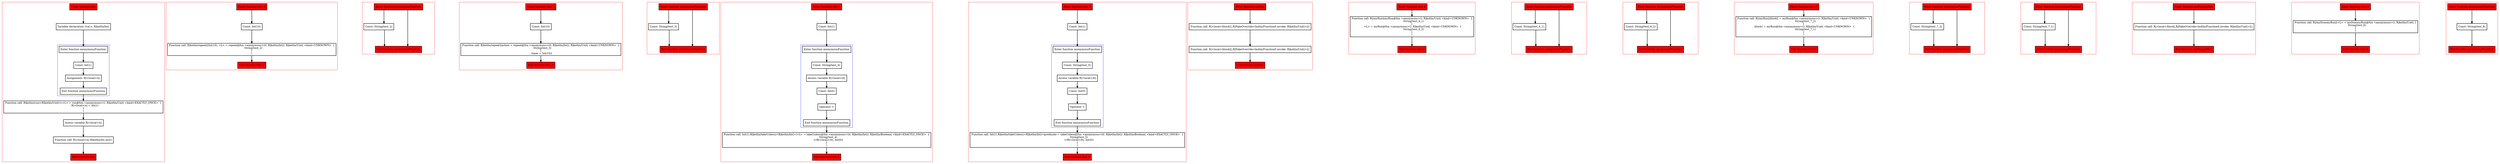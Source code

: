 digraph callsInPlace_kt {
  graph [splines=ortho nodesep=3]
  node [shape=box penwidth=2]
  edge [penwidth=2]

  subgraph cluster_0 {
    color=red
    0 [label="Enter function test" style="filled" fillcolor=red];
    1 [label="Variable declaration: lval x: R|kotlin/Int|"];
    subgraph cluster_1 {
      color=blue
      2 [label="Enter function anonymousFunction"];
      3 [label="Const: Int(1)"];
      4 [label="Assignment: R|<local>/x|"];
      5 [label="Exit function anonymousFunction"];
    }
    6 [label="Function call: R|kotlin/run|<R|kotlin/Unit|>(<L> = run@fun <anonymous>(): R|kotlin/Unit| <kind=EXACTLY_ONCE>  {
    R|<local>/x| = Int(1)
}
)"];
    7 [label="Access variable R|<local>/x|"];
    8 [label="Function call: R|<local>/x|.R|kotlin/Int.inc|()"];
    9 [label="Exit function test" style="filled" fillcolor=red];
  }

  0 -> {1};
  1 -> {2};
  2 -> {3};
  3 -> {4};
  4 -> {5};
  5 -> {6};
  6 -> {7};
  7 -> {8};
  8 -> {9};

  subgraph cluster_2 {
    color=red
    10 [label="Enter function test_2" style="filled" fillcolor=red];
    11 [label="Const: Int(10)"];
    12 [label="Function call: R|kotlin/repeat|(Int(10), <L> = repeat@fun <anonymous>(it: R|kotlin/Int|): R|kotlin/Unit| <kind=UNKNOWN>  {
    String(test_2)
}
)"];
    13 [label="Exit function test_2" style="filled" fillcolor=red];
  }

  10 -> {11};
  11 -> {12};
  12 -> {13};

  subgraph cluster_3 {
    color=red
    14 [label="Enter function anonymousFunction" style="filled" fillcolor=red];
    15 [label="Const: String(test_2)"];
    16 [label="Exit function anonymousFunction" style="filled" fillcolor=red];
  }

  14 -> {16 15};
  15 -> {16};

  subgraph cluster_4 {
    color=red
    17 [label="Enter function test_3" style="filled" fillcolor=red];
    18 [label="Const: Int(10)"];
    19 [label="Function call: R|kotlin/repeat|(action = repeat@fun <anonymous>(it: R|kotlin/Int|): R|kotlin/Unit| <kind=UNKNOWN>  {
    String(test_3)
}
, times = Int(10))"];
    20 [label="Exit function test_3" style="filled" fillcolor=red];
  }

  17 -> {18};
  18 -> {19};
  19 -> {20};

  subgraph cluster_5 {
    color=red
    21 [label="Enter function anonymousFunction" style="filled" fillcolor=red];
    22 [label="Const: String(test_3)"];
    23 [label="Exit function anonymousFunction" style="filled" fillcolor=red];
  }

  21 -> {23 22};
  22 -> {23};

  subgraph cluster_6 {
    color=red
    24 [label="Enter function test_4" style="filled" fillcolor=red];
    25 [label="Const: Int(1)"];
    subgraph cluster_7 {
      color=blue
      26 [label="Enter function anonymousFunction"];
      27 [label="Const: String(test_4)"];
      28 [label="Access variable R|<local>/it|"];
      29 [label="Const: Int(0)"];
      30 [label="Operator >"];
      31 [label="Exit function anonymousFunction"];
    }
    32 [label="Function call: Int(1).R|kotlin/takeUnless|<R|kotlin/Int|>(<L> = takeUnless@fun <anonymous>(it: R|kotlin/Int|): R|kotlin/Boolean| <kind=EXACTLY_ONCE>  {
    String(test_4)
    >(R|<local>/it|, Int(0))
}
)"];
    33 [label="Exit function test_4" style="filled" fillcolor=red];
  }

  24 -> {25};
  25 -> {26};
  26 -> {27};
  27 -> {28};
  28 -> {29};
  29 -> {30};
  30 -> {31};
  31 -> {32};
  32 -> {33};

  subgraph cluster_8 {
    color=red
    34 [label="Enter function test_5" style="filled" fillcolor=red];
    35 [label="Const: Int(1)"];
    subgraph cluster_9 {
      color=blue
      36 [label="Enter function anonymousFunction"];
      37 [label="Const: String(test_5)"];
      38 [label="Access variable R|<local>/it|"];
      39 [label="Const: Int(0)"];
      40 [label="Operator >"];
      41 [label="Exit function anonymousFunction"];
    }
    42 [label="Function call: Int(1).R|kotlin/takeUnless|<R|kotlin/Int|>(predicate = takeUnless@fun <anonymous>(it: R|kotlin/Int|): R|kotlin/Boolean| <kind=EXACTLY_ONCE>  {
    String(test_5)
    >(R|<local>/it|, Int(0))
}
)"];
    43 [label="Exit function test_5" style="filled" fillcolor=red];
  }

  34 -> {35};
  35 -> {36};
  36 -> {37};
  37 -> {38};
  38 -> {39};
  39 -> {40};
  40 -> {41};
  41 -> {42};
  42 -> {43};

  subgraph cluster_10 {
    color=red
    44 [label="Enter function myRun" style="filled" fillcolor=red];
    45 [label="Function call: R|<local>/block1|.R|FakeOverride<kotlin/Function0.invoke: R|kotlin/Unit|>|()"];
    46 [label="Function call: R|<local>/block2|.R|FakeOverride<kotlin/Function0.invoke: R|kotlin/Unit|>|()"];
    47 [label="Exit function myRun" style="filled" fillcolor=red];
  }

  44 -> {45};
  45 -> {46};
  46 -> {47};

  subgraph cluster_11 {
    color=red
    48 [label="Enter function test_6" style="filled" fillcolor=red];
    49 [label="Function call: R|/myRun|(myRun@fun <anonymous>(): R|kotlin/Unit| <kind=UNKNOWN>  {
    String(test_6_1)
}
, <L> = myRun@fun <anonymous>(): R|kotlin/Unit| <kind=UNKNOWN>  {
    String(test_6_2)
}
)"];
    50 [label="Exit function test_6" style="filled" fillcolor=red];
  }

  48 -> {49};
  49 -> {50};

  subgraph cluster_12 {
    color=red
    51 [label="Enter function anonymousFunction" style="filled" fillcolor=red];
    52 [label="Const: String(test_6_1)"];
    53 [label="Exit function anonymousFunction" style="filled" fillcolor=red];
  }

  51 -> {53 52};
  52 -> {53};

  subgraph cluster_13 {
    color=red
    54 [label="Enter function anonymousFunction" style="filled" fillcolor=red];
    55 [label="Const: String(test_6_2)"];
    56 [label="Exit function anonymousFunction" style="filled" fillcolor=red];
  }

  54 -> {56 55};
  55 -> {56};

  subgraph cluster_14 {
    color=red
    57 [label="Enter function test_7" style="filled" fillcolor=red];
    58 [label="Function call: R|/myRun|(block2 = myRun@fun <anonymous>(): R|kotlin/Unit| <kind=UNKNOWN>  {
    String(test_7_2)
}
, block1 = myRun@fun <anonymous>(): R|kotlin/Unit| <kind=UNKNOWN>  {
    String(test_7_1)
}
)"];
    59 [label="Exit function test_7" style="filled" fillcolor=red];
  }

  57 -> {58};
  58 -> {59};

  subgraph cluster_15 {
    color=red
    60 [label="Enter function anonymousFunction" style="filled" fillcolor=red];
    61 [label="Const: String(test_7_2)"];
    62 [label="Exit function anonymousFunction" style="filled" fillcolor=red];
  }

  60 -> {62 61};
  61 -> {62};

  subgraph cluster_16 {
    color=red
    63 [label="Enter function anonymousFunction" style="filled" fillcolor=red];
    64 [label="Const: String(test_7_1)"];
    65 [label="Exit function anonymousFunction" style="filled" fillcolor=red];
  }

  63 -> {65 64};
  64 -> {65};

  subgraph cluster_17 {
    color=red
    66 [label="Enter function myDummyRun" style="filled" fillcolor=red];
    67 [label="Function call: R|<local>/block|.R|FakeOverride<kotlin/Function0.invoke: R|kotlin/Unit|>|()"];
    68 [label="Exit function myDummyRun" style="filled" fillcolor=red];
  }

  66 -> {67};
  67 -> {68};

  subgraph cluster_18 {
    color=red
    69 [label="Enter function test_8" style="filled" fillcolor=red];
    70 [label="Function call: R|/myDummyRun|(<L> = myDummyRun@fun <anonymous>(): R|kotlin/Unit| {
    String(test_8)
}
)"];
    71 [label="Exit function test_8" style="filled" fillcolor=red];
  }

  69 -> {70};
  70 -> {71};

  subgraph cluster_19 {
    color=red
    72 [label="Enter function anonymousFunction" style="filled" fillcolor=red];
    73 [label="Const: String(test_8)"];
    74 [label="Exit function anonymousFunction" style="filled" fillcolor=red];
  }

  72 -> {73};
  73 -> {74};

}
